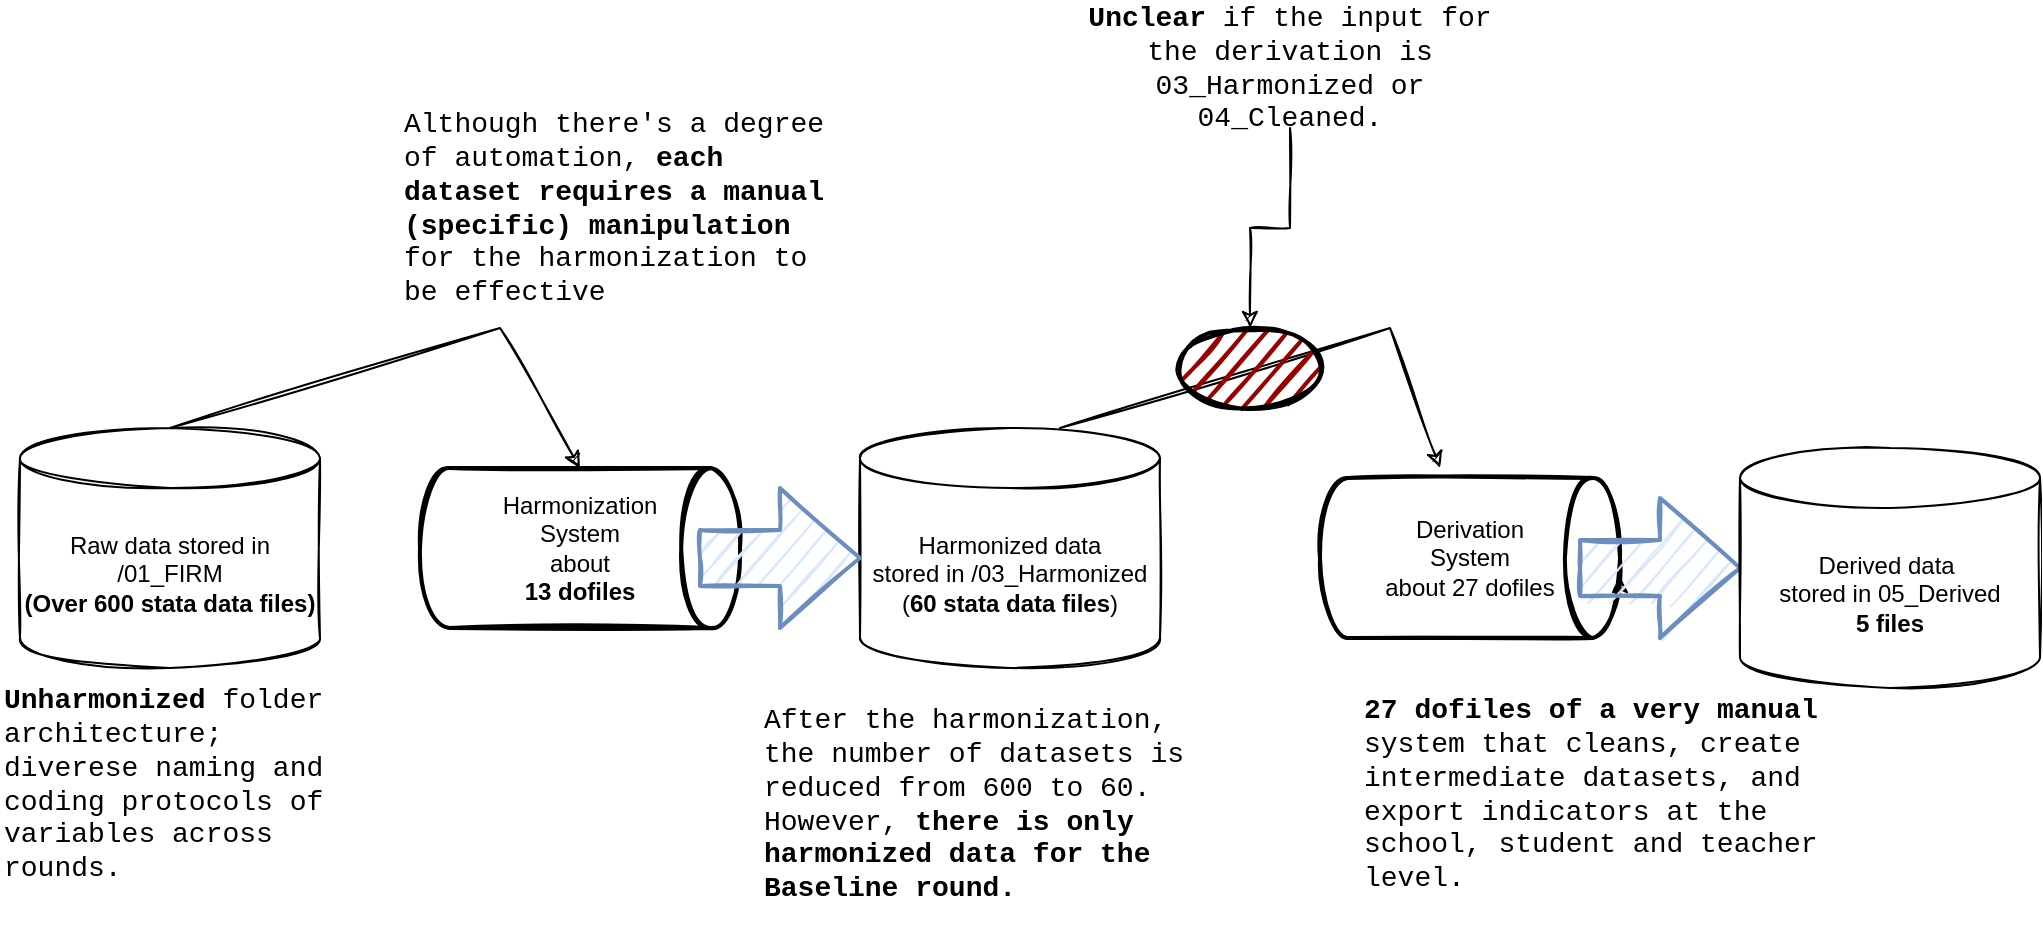 <mxfile version="15.7.4" type="github">
  <diagram id="DLzQyiduDrIikC9o6ego" name="Page-1">
    <mxGraphModel dx="1422" dy="794" grid="1" gridSize="10" guides="1" tooltips="1" connect="1" arrows="1" fold="1" page="1" pageScale="1" pageWidth="1169" pageHeight="827" math="0" shadow="0">
      <root>
        <mxCell id="0" />
        <mxCell id="1" parent="0" />
        <mxCell id="Q_4Ov2yojhcQS-wfZ1ic-2" value="&lt;span style=&quot;font-weight: normal&quot;&gt;Harmonization&lt;/span&gt;&lt;br&gt;&lt;span style=&quot;font-weight: normal&quot;&gt;System&lt;/span&gt;&lt;br&gt;&lt;span style=&quot;font-weight: normal&quot;&gt;about &lt;/span&gt;&lt;br&gt;13 dofiles" style="strokeWidth=2;html=1;shape=mxgraph.flowchart.direct_data;align=center;verticalAlign=middle;whiteSpace=wrap;fontStyle=1;sketch=1;" parent="1" vertex="1">
          <mxGeometry x="240" y="300" width="160" height="80" as="geometry" />
        </mxCell>
        <mxCell id="Q_4Ov2yojhcQS-wfZ1ic-4" value="" style="endArrow=classic;html=1;rounded=0;exitX=0.5;exitY=0;exitDx=0;exitDy=0;exitPerimeter=0;entryX=0.5;entryY=0;entryDx=0;entryDy=0;entryPerimeter=0;sketch=1;" parent="1" source="-hGgSbi9Vjy-FhReLC_4-1" target="Q_4Ov2yojhcQS-wfZ1ic-2" edge="1">
          <mxGeometry width="50" height="50" relative="1" as="geometry">
            <mxPoint x="162.03" y="262" as="sourcePoint" />
            <mxPoint x="610" y="380" as="targetPoint" />
            <Array as="points">
              <mxPoint x="280" y="230" />
            </Array>
          </mxGeometry>
        </mxCell>
        <mxCell id="-hGgSbi9Vjy-FhReLC_4-1" value="Raw data stored in /01_FIRM&lt;br&gt;&lt;b&gt;(Over 600 stata data files)&lt;/b&gt;" style="shape=cylinder3;whiteSpace=wrap;html=1;boundedLbl=1;backgroundOutline=1;size=15;sketch=1;" parent="1" vertex="1">
          <mxGeometry x="40" y="280" width="150" height="120" as="geometry" />
        </mxCell>
        <mxCell id="-hGgSbi9Vjy-FhReLC_4-2" value="&lt;b&gt;Unharmonized&lt;/b&gt; folder architecture; diverese naming and coding protocols of variables across rounds." style="text;html=1;strokeColor=none;fillColor=none;align=left;verticalAlign=middle;whiteSpace=wrap;rounded=0;fontFamily=Courier New;fontSize=14;sketch=1;" parent="1" vertex="1">
          <mxGeometry x="30" y="405" width="185" height="106" as="geometry" />
        </mxCell>
        <mxCell id="-hGgSbi9Vjy-FhReLC_4-3" value="Harmonized data&lt;br&gt;stored in /03_Harmonized&lt;br&gt;(&lt;b&gt;60 stata data files&lt;/b&gt;)" style="shape=cylinder3;whiteSpace=wrap;html=1;boundedLbl=1;backgroundOutline=1;size=15;sketch=1;" parent="1" vertex="1">
          <mxGeometry x="460" y="280" width="150" height="120" as="geometry" />
        </mxCell>
        <mxCell id="-hGgSbi9Vjy-FhReLC_4-5" value="" style="verticalLabelPosition=bottom;verticalAlign=top;html=1;strokeWidth=2;shape=mxgraph.arrows2.arrow;dy=0.6;dx=40;notch=0;labelBackgroundColor=#D5E8D4;fillColor=#dae8fc;strokeColor=#6c8ebf;sketch=1;" parent="1" vertex="1">
          <mxGeometry x="380" y="310" width="80" height="70" as="geometry" />
        </mxCell>
        <mxCell id="-hGgSbi9Vjy-FhReLC_4-6" value="Although there&#39;s a degree of automation, &lt;b&gt;each dataset requires a manual (specific) manipulation&lt;/b&gt; for the harmonization to be effective" style="text;html=1;strokeColor=none;fillColor=none;align=left;verticalAlign=middle;whiteSpace=wrap;rounded=0;fontFamily=Courier New;fontSize=14;sketch=1;" parent="1" vertex="1">
          <mxGeometry x="230" y="110" width="220" height="120" as="geometry" />
        </mxCell>
        <mxCell id="mOYpci0dWvDJDmUPzheW-2" value="After the harmonization, the number of datasets is reduced from 600 to 60. However, &lt;b&gt;there is only harmonized data for the Baseline round.&lt;/b&gt;" style="text;html=1;strokeColor=none;fillColor=none;align=left;verticalAlign=middle;whiteSpace=wrap;rounded=0;fontFamily=Courier New;fontSize=14;sketch=1;" parent="1" vertex="1">
          <mxGeometry x="410" y="400" width="230" height="136" as="geometry" />
        </mxCell>
        <mxCell id="mOYpci0dWvDJDmUPzheW-3" value="&lt;span style=&quot;font-weight: normal&quot;&gt;Derivation&lt;br&gt;System&lt;br&gt;about 27 dofiles&lt;/span&gt;" style="strokeWidth=2;html=1;shape=mxgraph.flowchart.direct_data;align=center;verticalAlign=middle;whiteSpace=wrap;fontStyle=1;sketch=1;" parent="1" vertex="1">
          <mxGeometry x="690" y="305" width="150" height="80" as="geometry" />
        </mxCell>
        <mxCell id="mOYpci0dWvDJDmUPzheW-4" value="" style="endArrow=classic;html=1;rounded=0;exitX=0.5;exitY=0;exitDx=0;exitDy=0;exitPerimeter=0;sketch=1;" parent="1" edge="1">
          <mxGeometry width="50" height="50" relative="1" as="geometry">
            <mxPoint x="560" y="280" as="sourcePoint" />
            <mxPoint x="750" y="300" as="targetPoint" />
            <Array as="points">
              <mxPoint x="725" y="230" />
            </Array>
          </mxGeometry>
        </mxCell>
        <mxCell id="wx_ewommw91IzhtvHJYf-1" value="" style="ellipse;whiteSpace=wrap;html=1;strokeWidth=2;fillWeight=2;hachureGap=8;fillColor=#990000;fillStyle=dots;sketch=1;" vertex="1" parent="1">
          <mxGeometry x="620" y="230" width="70" height="40" as="geometry" />
        </mxCell>
        <mxCell id="wx_ewommw91IzhtvHJYf-3" style="edgeStyle=orthogonalEdgeStyle;rounded=0;orthogonalLoop=1;jettySize=auto;html=1;exitX=0;exitY=0;exitDx=20;exitDy=49;exitPerimeter=0;entryX=1;entryY=0.613;entryDx=0;entryDy=0;entryPerimeter=0;sketch=1;" edge="1" parent="1" source="wx_ewommw91IzhtvHJYf-2" target="mOYpci0dWvDJDmUPzheW-3">
          <mxGeometry relative="1" as="geometry" />
        </mxCell>
        <mxCell id="wx_ewommw91IzhtvHJYf-2" value="" style="verticalLabelPosition=bottom;verticalAlign=top;html=1;strokeWidth=2;shape=mxgraph.arrows2.arrow;dy=0.6;dx=40;notch=0;labelBackgroundColor=#D5E8D4;fillColor=#dae8fc;strokeColor=#6c8ebf;sketch=1;" vertex="1" parent="1">
          <mxGeometry x="820" y="315" width="80" height="70" as="geometry" />
        </mxCell>
        <mxCell id="wx_ewommw91IzhtvHJYf-5" value="" style="edgeStyle=orthogonalEdgeStyle;rounded=0;orthogonalLoop=1;jettySize=auto;html=1;sketch=1;" edge="1" parent="1" source="wx_ewommw91IzhtvHJYf-4" target="wx_ewommw91IzhtvHJYf-1">
          <mxGeometry relative="1" as="geometry" />
        </mxCell>
        <mxCell id="wx_ewommw91IzhtvHJYf-4" value="&lt;b&gt;Unclear &lt;/b&gt;if the input for the derivation is 03_Harmonized or 04_Cleaned." style="text;html=1;strokeColor=none;fillColor=none;align=center;verticalAlign=middle;whiteSpace=wrap;rounded=0;fontFamily=Courier New;fontSize=14;sketch=1;" vertex="1" parent="1">
          <mxGeometry x="560" y="70" width="230" height="60" as="geometry" />
        </mxCell>
        <mxCell id="wx_ewommw91IzhtvHJYf-8" value="Derived data&amp;nbsp;&lt;br&gt;stored in&amp;nbsp;05_Derived&lt;br&gt;&lt;b&gt;5 files&lt;/b&gt;" style="shape=cylinder3;whiteSpace=wrap;html=1;boundedLbl=1;backgroundOutline=1;size=15;sketch=1;" vertex="1" parent="1">
          <mxGeometry x="900" y="290" width="150" height="120" as="geometry" />
        </mxCell>
        <mxCell id="wx_ewommw91IzhtvHJYf-9" value="&lt;b&gt;27&lt;/b&gt; &lt;b&gt;dofiles of a very manual&lt;/b&gt; system that cleans, create intermediate datasets, and export indicators at the school, student and teacher level." style="text;html=1;strokeColor=none;fillColor=none;align=left;verticalAlign=middle;whiteSpace=wrap;rounded=0;fontFamily=Courier New;fontSize=14;sketch=1;" vertex="1" parent="1">
          <mxGeometry x="710" y="390" width="230" height="146" as="geometry" />
        </mxCell>
      </root>
    </mxGraphModel>
  </diagram>
</mxfile>
